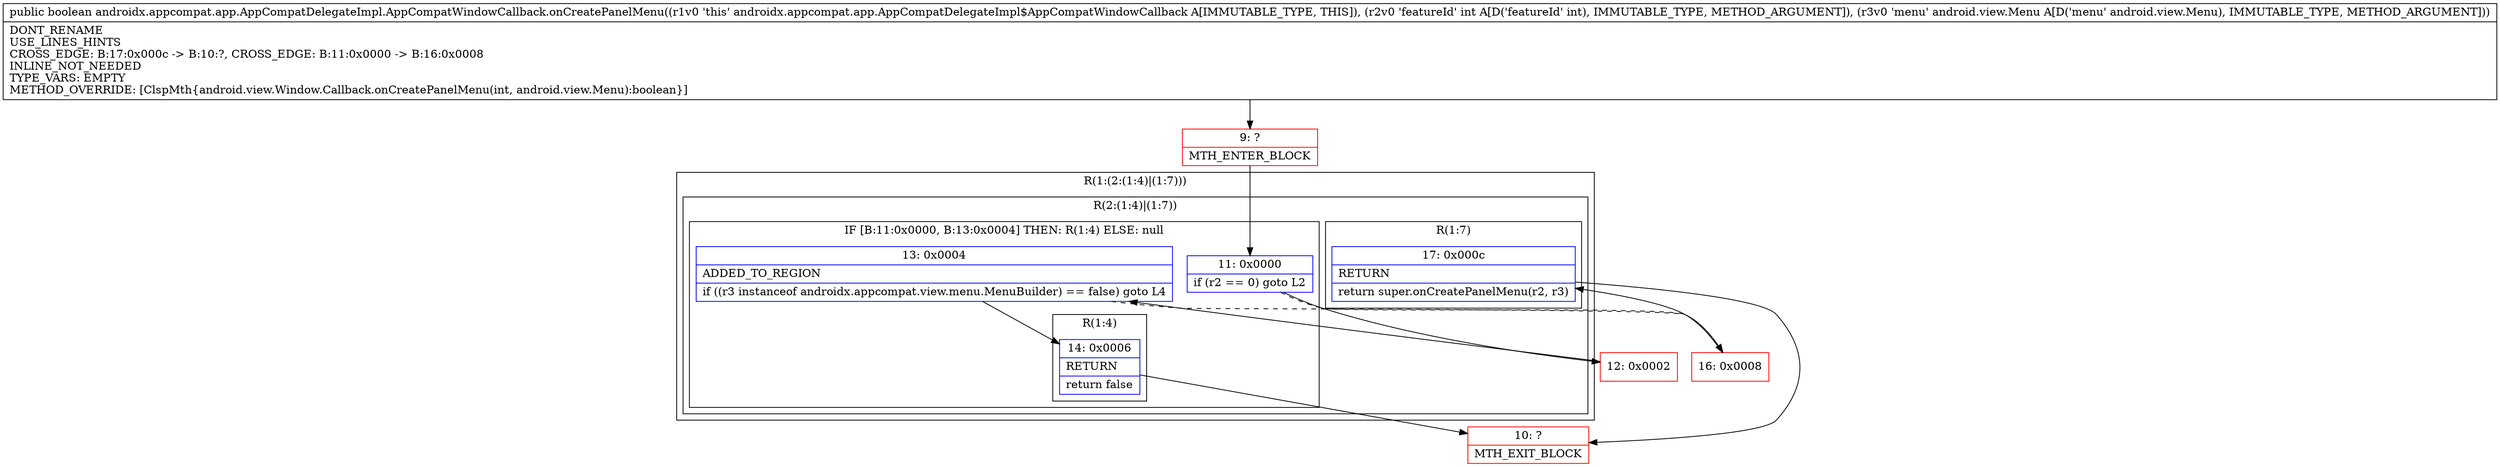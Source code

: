 digraph "CFG forandroidx.appcompat.app.AppCompatDelegateImpl.AppCompatWindowCallback.onCreatePanelMenu(ILandroid\/view\/Menu;)Z" {
subgraph cluster_Region_126114940 {
label = "R(1:(2:(1:4)|(1:7)))";
node [shape=record,color=blue];
subgraph cluster_Region_2139877342 {
label = "R(2:(1:4)|(1:7))";
node [shape=record,color=blue];
subgraph cluster_IfRegion_2112155553 {
label = "IF [B:11:0x0000, B:13:0x0004] THEN: R(1:4) ELSE: null";
node [shape=record,color=blue];
Node_11 [shape=record,label="{11\:\ 0x0000|if (r2 == 0) goto L2\l}"];
Node_13 [shape=record,label="{13\:\ 0x0004|ADDED_TO_REGION\l|if ((r3 instanceof androidx.appcompat.view.menu.MenuBuilder) == false) goto L4\l}"];
subgraph cluster_Region_1755352875 {
label = "R(1:4)";
node [shape=record,color=blue];
Node_14 [shape=record,label="{14\:\ 0x0006|RETURN\l|return false\l}"];
}
}
subgraph cluster_Region_1306675711 {
label = "R(1:7)";
node [shape=record,color=blue];
Node_17 [shape=record,label="{17\:\ 0x000c|RETURN\l|return super.onCreatePanelMenu(r2, r3)\l}"];
}
}
}
Node_9 [shape=record,color=red,label="{9\:\ ?|MTH_ENTER_BLOCK\l}"];
Node_12 [shape=record,color=red,label="{12\:\ 0x0002}"];
Node_10 [shape=record,color=red,label="{10\:\ ?|MTH_EXIT_BLOCK\l}"];
Node_16 [shape=record,color=red,label="{16\:\ 0x0008}"];
MethodNode[shape=record,label="{public boolean androidx.appcompat.app.AppCompatDelegateImpl.AppCompatWindowCallback.onCreatePanelMenu((r1v0 'this' androidx.appcompat.app.AppCompatDelegateImpl$AppCompatWindowCallback A[IMMUTABLE_TYPE, THIS]), (r2v0 'featureId' int A[D('featureId' int), IMMUTABLE_TYPE, METHOD_ARGUMENT]), (r3v0 'menu' android.view.Menu A[D('menu' android.view.Menu), IMMUTABLE_TYPE, METHOD_ARGUMENT]))  | DONT_RENAME\lUSE_LINES_HINTS\lCROSS_EDGE: B:17:0x000c \-\> B:10:?, CROSS_EDGE: B:11:0x0000 \-\> B:16:0x0008\lINLINE_NOT_NEEDED\lTYPE_VARS: EMPTY\lMETHOD_OVERRIDE: [ClspMth\{android.view.Window.Callback.onCreatePanelMenu(int, android.view.Menu):boolean\}]\l}"];
MethodNode -> Node_9;Node_11 -> Node_12;
Node_11 -> Node_16[style=dashed];
Node_13 -> Node_14;
Node_13 -> Node_16[style=dashed];
Node_14 -> Node_10;
Node_17 -> Node_10;
Node_9 -> Node_11;
Node_12 -> Node_13;
Node_16 -> Node_17;
}

